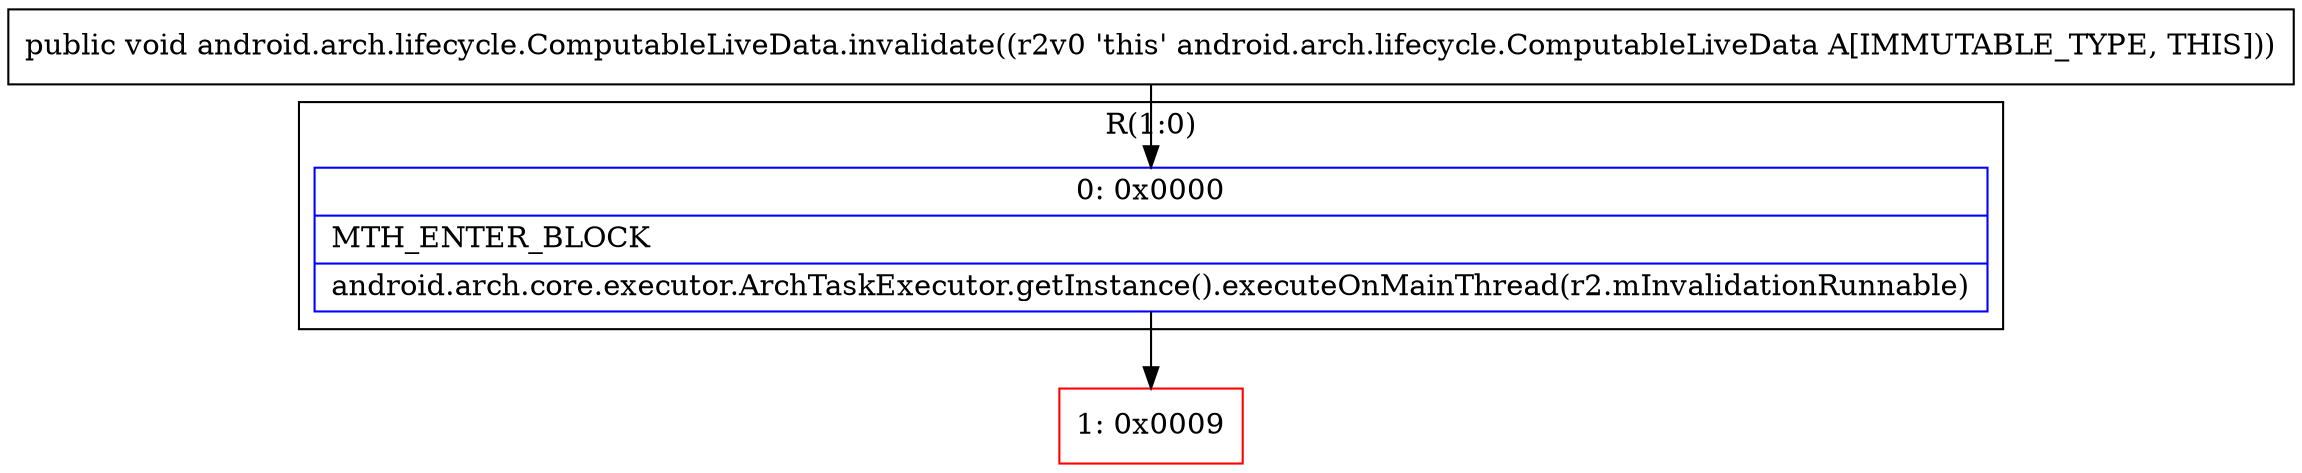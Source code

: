 digraph "CFG forandroid.arch.lifecycle.ComputableLiveData.invalidate()V" {
subgraph cluster_Region_2138276782 {
label = "R(1:0)";
node [shape=record,color=blue];
Node_0 [shape=record,label="{0\:\ 0x0000|MTH_ENTER_BLOCK\l|android.arch.core.executor.ArchTaskExecutor.getInstance().executeOnMainThread(r2.mInvalidationRunnable)\l}"];
}
Node_1 [shape=record,color=red,label="{1\:\ 0x0009}"];
MethodNode[shape=record,label="{public void android.arch.lifecycle.ComputableLiveData.invalidate((r2v0 'this' android.arch.lifecycle.ComputableLiveData A[IMMUTABLE_TYPE, THIS])) }"];
MethodNode -> Node_0;
Node_0 -> Node_1;
}

